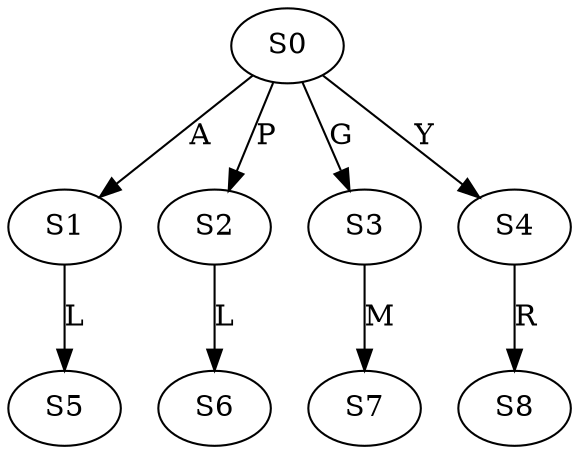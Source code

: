 strict digraph  {
	S0 -> S1 [ label = A ];
	S0 -> S2 [ label = P ];
	S0 -> S3 [ label = G ];
	S0 -> S4 [ label = Y ];
	S1 -> S5 [ label = L ];
	S2 -> S6 [ label = L ];
	S3 -> S7 [ label = M ];
	S4 -> S8 [ label = R ];
}
